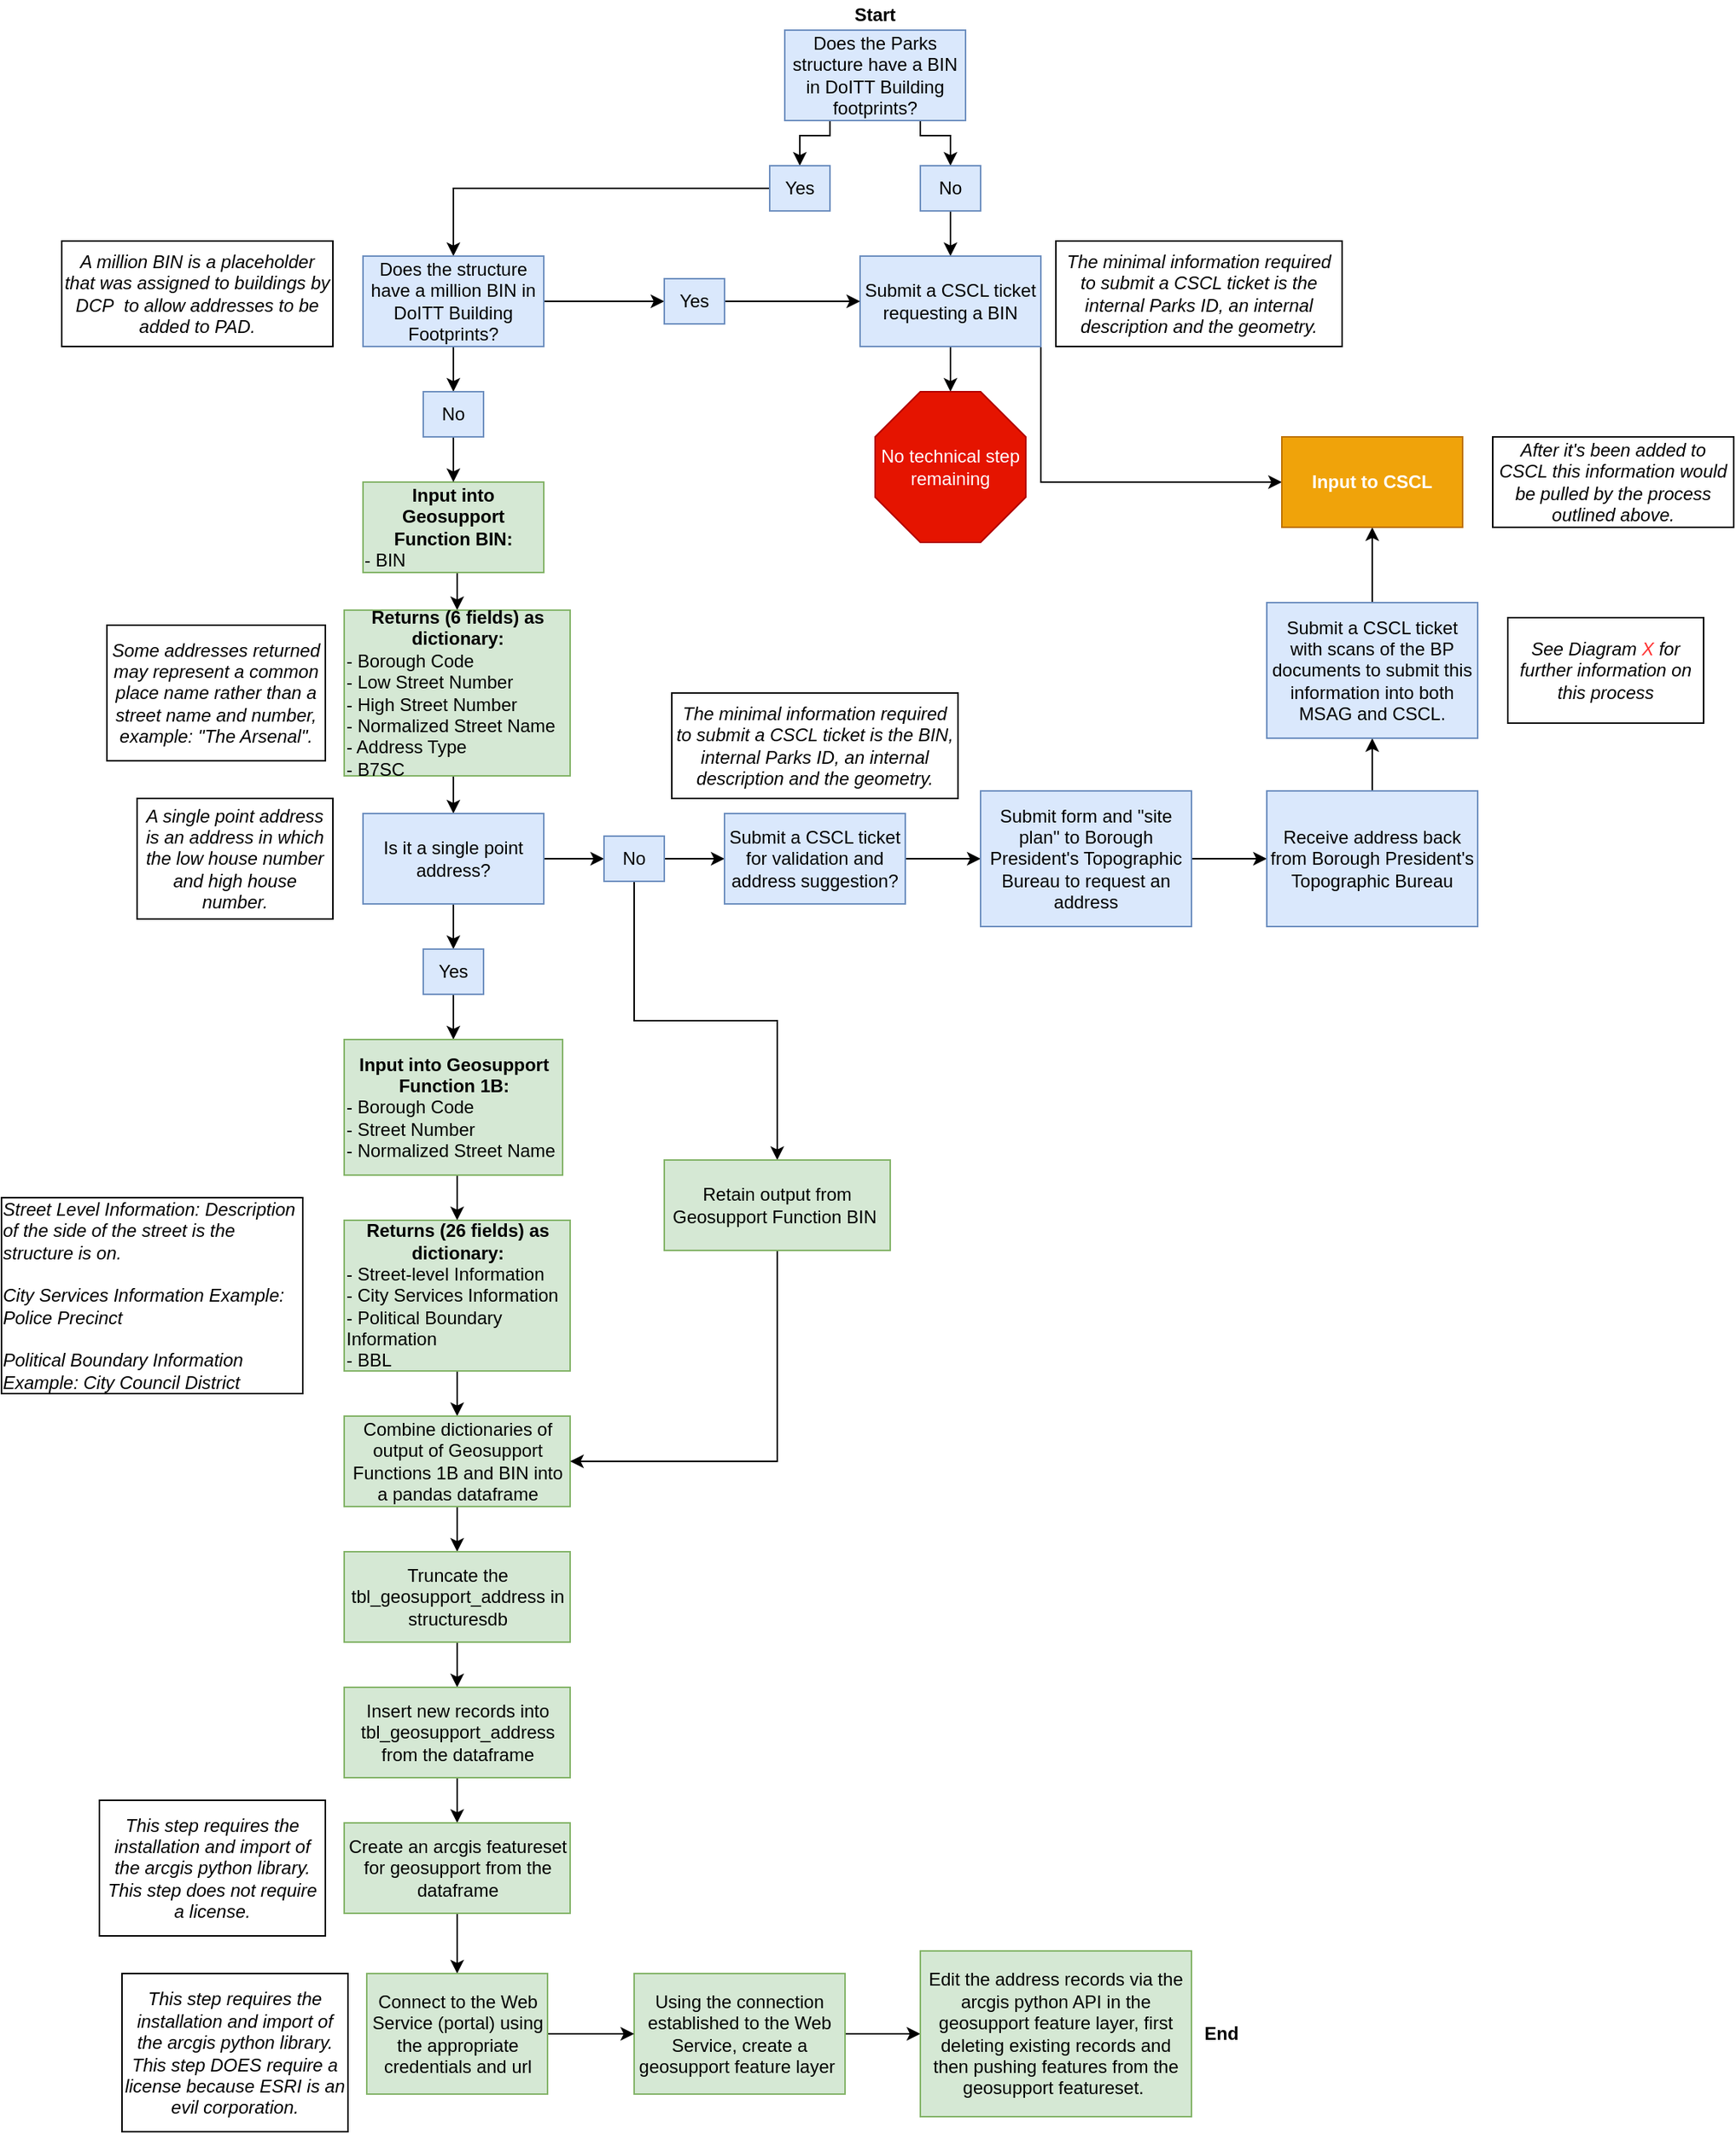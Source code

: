 <mxfile version="13.6.4" type="github">
  <diagram id="P0ZCVF98Ue42GssgXytQ" name="Page-1">
    <mxGraphModel dx="2272" dy="794" grid="1" gridSize="10" guides="1" tooltips="1" connect="1" arrows="1" fold="1" page="1" pageScale="1" pageWidth="850" pageHeight="1100" math="0" shadow="0">
      <root>
        <mxCell id="0" />
        <mxCell id="1" parent="0" />
        <mxCell id="Gs7SRbzFLweDe3SecU4g-5" style="edgeStyle=orthogonalEdgeStyle;rounded=0;orthogonalLoop=1;jettySize=auto;html=1;exitX=0.25;exitY=1;exitDx=0;exitDy=0;entryX=0.5;entryY=0;entryDx=0;entryDy=0;" parent="1" source="Gs7SRbzFLweDe3SecU4g-1" target="Gs7SRbzFLweDe3SecU4g-3" edge="1">
          <mxGeometry relative="1" as="geometry">
            <Array as="points">
              <mxPoint x="310" y="140" />
              <mxPoint x="290" y="140" />
            </Array>
          </mxGeometry>
        </mxCell>
        <mxCell id="Gs7SRbzFLweDe3SecU4g-6" style="edgeStyle=orthogonalEdgeStyle;rounded=0;orthogonalLoop=1;jettySize=auto;html=1;exitX=0.75;exitY=1;exitDx=0;exitDy=0;entryX=0.5;entryY=0;entryDx=0;entryDy=0;" parent="1" source="Gs7SRbzFLweDe3SecU4g-1" target="Gs7SRbzFLweDe3SecU4g-4" edge="1">
          <mxGeometry relative="1" as="geometry">
            <Array as="points">
              <mxPoint x="370" y="140" />
              <mxPoint x="390" y="140" />
            </Array>
          </mxGeometry>
        </mxCell>
        <mxCell id="Gs7SRbzFLweDe3SecU4g-1" value="Does the Parks structure have a BIN in DoITT Building footprints?" style="rounded=0;whiteSpace=wrap;html=1;fillColor=#dae8fc;strokeColor=#6c8ebf;" parent="1" vertex="1">
          <mxGeometry x="280" y="70" width="120" height="60" as="geometry" />
        </mxCell>
        <mxCell id="Gs7SRbzFLweDe3SecU4g-24" style="edgeStyle=orthogonalEdgeStyle;rounded=0;orthogonalLoop=1;jettySize=auto;html=1;exitX=0.5;exitY=1;exitDx=0;exitDy=0;entryX=0.5;entryY=0;entryDx=0;entryDy=0;" parent="1" source="Gs7SRbzFLweDe3SecU4g-2" target="Gs7SRbzFLweDe3SecU4g-23" edge="1">
          <mxGeometry relative="1" as="geometry" />
        </mxCell>
        <mxCell id="Gs7SRbzFLweDe3SecU4g-2" value="&lt;b&gt;Input&amp;nbsp;into Geosupport Function BIN:&lt;br&gt;&lt;div style=&quot;text-align: left&quot;&gt;&lt;span style=&quot;font-weight: normal&quot;&gt;- BIN&lt;/span&gt;&lt;/div&gt;&lt;/b&gt;" style="rounded=0;whiteSpace=wrap;html=1;fillColor=#d5e8d4;strokeColor=#82b366;" parent="1" vertex="1">
          <mxGeometry y="370" width="120" height="60" as="geometry" />
        </mxCell>
        <mxCell id="Gs7SRbzFLweDe3SecU4g-16" style="edgeStyle=orthogonalEdgeStyle;rounded=0;orthogonalLoop=1;jettySize=auto;html=1;exitX=0;exitY=0.5;exitDx=0;exitDy=0;" parent="1" source="Gs7SRbzFLweDe3SecU4g-3" target="Gs7SRbzFLweDe3SecU4g-14" edge="1">
          <mxGeometry relative="1" as="geometry" />
        </mxCell>
        <mxCell id="Gs7SRbzFLweDe3SecU4g-3" value="Yes" style="rounded=0;whiteSpace=wrap;html=1;fillColor=#dae8fc;strokeColor=#6c8ebf;" parent="1" vertex="1">
          <mxGeometry x="270" y="160" width="40" height="30" as="geometry" />
        </mxCell>
        <mxCell id="Gs7SRbzFLweDe3SecU4g-12" style="edgeStyle=orthogonalEdgeStyle;rounded=0;orthogonalLoop=1;jettySize=auto;html=1;exitX=0.5;exitY=1;exitDx=0;exitDy=0;entryX=0.5;entryY=0;entryDx=0;entryDy=0;" parent="1" source="Gs7SRbzFLweDe3SecU4g-4" target="Gs7SRbzFLweDe3SecU4g-7" edge="1">
          <mxGeometry relative="1" as="geometry" />
        </mxCell>
        <mxCell id="Gs7SRbzFLweDe3SecU4g-4" value="No" style="rounded=0;whiteSpace=wrap;html=1;fillColor=#dae8fc;strokeColor=#6c8ebf;" parent="1" vertex="1">
          <mxGeometry x="370" y="160" width="40" height="30" as="geometry" />
        </mxCell>
        <mxCell id="Gs7SRbzFLweDe3SecU4g-13" style="edgeStyle=orthogonalEdgeStyle;rounded=0;orthogonalLoop=1;jettySize=auto;html=1;exitX=0.5;exitY=1;exitDx=0;exitDy=0;entryX=0.5;entryY=0;entryDx=0;entryDy=0;entryPerimeter=0;" parent="1" source="Gs7SRbzFLweDe3SecU4g-7" target="Gs7SRbzFLweDe3SecU4g-9" edge="1">
          <mxGeometry relative="1" as="geometry" />
        </mxCell>
        <mxCell id="Gs7SRbzFLweDe3SecU4g-66" style="edgeStyle=orthogonalEdgeStyle;rounded=0;orthogonalLoop=1;jettySize=auto;html=1;exitX=0.75;exitY=1;exitDx=0;exitDy=0;entryX=0;entryY=0.5;entryDx=0;entryDy=0;" parent="1" source="Gs7SRbzFLweDe3SecU4g-7" target="Gs7SRbzFLweDe3SecU4g-64" edge="1">
          <mxGeometry relative="1" as="geometry">
            <Array as="points">
              <mxPoint x="450" y="280" />
              <mxPoint x="450" y="370" />
            </Array>
          </mxGeometry>
        </mxCell>
        <mxCell id="Gs7SRbzFLweDe3SecU4g-7" value="Submit a CSCL ticket requesting a BIN" style="rounded=0;whiteSpace=wrap;html=1;fillColor=#dae8fc;strokeColor=#6c8ebf;" parent="1" vertex="1">
          <mxGeometry x="330" y="220" width="120" height="60" as="geometry" />
        </mxCell>
        <mxCell id="Gs7SRbzFLweDe3SecU4g-9" value="No technical step remaining" style="whiteSpace=wrap;html=1;shape=mxgraph.basic.octagon2;align=center;verticalAlign=middle;dx=15;fillColor=#e51400;strokeColor=#B20000;fontColor=#ffffff;" parent="1" vertex="1">
          <mxGeometry x="340" y="310" width="100" height="100" as="geometry" />
        </mxCell>
        <mxCell id="Gs7SRbzFLweDe3SecU4g-11" value="&lt;i&gt;The minimal information required to submit a CSCL ticket is the internal Parks ID, an internal description and the geometry.&lt;/i&gt;" style="rounded=0;whiteSpace=wrap;html=1;" parent="1" vertex="1">
          <mxGeometry x="460" y="210" width="190" height="70" as="geometry" />
        </mxCell>
        <mxCell id="Gs7SRbzFLweDe3SecU4g-18" style="edgeStyle=orthogonalEdgeStyle;rounded=0;orthogonalLoop=1;jettySize=auto;html=1;exitX=1;exitY=0.5;exitDx=0;exitDy=0;entryX=0;entryY=0.5;entryDx=0;entryDy=0;" parent="1" source="Gs7SRbzFLweDe3SecU4g-14" target="Gs7SRbzFLweDe3SecU4g-17" edge="1">
          <mxGeometry relative="1" as="geometry" />
        </mxCell>
        <mxCell id="Gs7SRbzFLweDe3SecU4g-21" style="edgeStyle=orthogonalEdgeStyle;rounded=0;orthogonalLoop=1;jettySize=auto;html=1;exitX=0.5;exitY=1;exitDx=0;exitDy=0;entryX=0.5;entryY=0;entryDx=0;entryDy=0;" parent="1" source="Gs7SRbzFLweDe3SecU4g-14" target="Gs7SRbzFLweDe3SecU4g-20" edge="1">
          <mxGeometry relative="1" as="geometry" />
        </mxCell>
        <mxCell id="Gs7SRbzFLweDe3SecU4g-14" value="Does the structure have a million BIN in DoITT Building Footprints?" style="rounded=0;whiteSpace=wrap;html=1;fillColor=#dae8fc;strokeColor=#6c8ebf;" parent="1" vertex="1">
          <mxGeometry y="220" width="120" height="60" as="geometry" />
        </mxCell>
        <mxCell id="Gs7SRbzFLweDe3SecU4g-15" value="&lt;i&gt;A million BIN is a placeholder that was assigned to buildings by DCP&amp;nbsp; to allow addresses to be added to PAD.&lt;/i&gt;" style="rounded=0;whiteSpace=wrap;html=1;" parent="1" vertex="1">
          <mxGeometry x="-200" y="210" width="180" height="70" as="geometry" />
        </mxCell>
        <mxCell id="Gs7SRbzFLweDe3SecU4g-19" style="edgeStyle=orthogonalEdgeStyle;rounded=0;orthogonalLoop=1;jettySize=auto;html=1;exitX=1;exitY=0.5;exitDx=0;exitDy=0;entryX=0;entryY=0.5;entryDx=0;entryDy=0;" parent="1" source="Gs7SRbzFLweDe3SecU4g-17" target="Gs7SRbzFLweDe3SecU4g-7" edge="1">
          <mxGeometry relative="1" as="geometry" />
        </mxCell>
        <mxCell id="Gs7SRbzFLweDe3SecU4g-17" value="Yes" style="rounded=0;whiteSpace=wrap;html=1;fillColor=#dae8fc;strokeColor=#6c8ebf;" parent="1" vertex="1">
          <mxGeometry x="200" y="235" width="40" height="30" as="geometry" />
        </mxCell>
        <mxCell id="Gs7SRbzFLweDe3SecU4g-22" style="edgeStyle=orthogonalEdgeStyle;rounded=0;orthogonalLoop=1;jettySize=auto;html=1;exitX=0.5;exitY=1;exitDx=0;exitDy=0;entryX=0.5;entryY=0;entryDx=0;entryDy=0;" parent="1" source="Gs7SRbzFLweDe3SecU4g-20" target="Gs7SRbzFLweDe3SecU4g-2" edge="1">
          <mxGeometry relative="1" as="geometry" />
        </mxCell>
        <mxCell id="Gs7SRbzFLweDe3SecU4g-20" value="No" style="rounded=0;whiteSpace=wrap;html=1;fillColor=#dae8fc;strokeColor=#6c8ebf;" parent="1" vertex="1">
          <mxGeometry x="40" y="310" width="40" height="30" as="geometry" />
        </mxCell>
        <mxCell id="Gs7SRbzFLweDe3SecU4g-28" style="edgeStyle=orthogonalEdgeStyle;rounded=0;orthogonalLoop=1;jettySize=auto;html=1;exitX=0.5;exitY=1;exitDx=0;exitDy=0;entryX=0.5;entryY=0;entryDx=0;entryDy=0;" parent="1" source="Gs7SRbzFLweDe3SecU4g-23" target="Gs7SRbzFLweDe3SecU4g-25" edge="1">
          <mxGeometry relative="1" as="geometry" />
        </mxCell>
        <mxCell id="Gs7SRbzFLweDe3SecU4g-23" value="&lt;b&gt;Returns (6 fields) as dictionary:&lt;/b&gt;&lt;br&gt;&lt;div style=&quot;text-align: left&quot;&gt;&lt;span&gt;- Borough Code&lt;/span&gt;&lt;/div&gt;&lt;div style=&quot;text-align: left&quot;&gt;&lt;span&gt;- Low Street Number&lt;/span&gt;&lt;/div&gt;&lt;div style=&quot;text-align: left&quot;&gt;&lt;span&gt;- High Street Number&lt;/span&gt;&lt;/div&gt;&lt;div style=&quot;text-align: left&quot;&gt;&lt;span&gt;- Normalized Street Name&lt;/span&gt;&lt;/div&gt;&lt;div style=&quot;text-align: left&quot;&gt;&lt;span&gt;- Address Type&lt;/span&gt;&lt;/div&gt;&lt;div style=&quot;text-align: left&quot;&gt;&lt;span&gt;- B7SC&lt;/span&gt;&lt;/div&gt;" style="rounded=0;whiteSpace=wrap;html=1;fillColor=#d5e8d4;strokeColor=#82b366;" parent="1" vertex="1">
          <mxGeometry x="-12.5" y="455" width="150" height="110" as="geometry" />
        </mxCell>
        <mxCell id="Gs7SRbzFLweDe3SecU4g-31" style="edgeStyle=orthogonalEdgeStyle;rounded=0;orthogonalLoop=1;jettySize=auto;html=1;exitX=1;exitY=0.5;exitDx=0;exitDy=0;entryX=0;entryY=0.5;entryDx=0;entryDy=0;" parent="1" source="Gs7SRbzFLweDe3SecU4g-25" target="Gs7SRbzFLweDe3SecU4g-30" edge="1">
          <mxGeometry relative="1" as="geometry" />
        </mxCell>
        <mxCell id="Gs7SRbzFLweDe3SecU4g-37" style="edgeStyle=orthogonalEdgeStyle;rounded=0;orthogonalLoop=1;jettySize=auto;html=1;exitX=0.5;exitY=1;exitDx=0;exitDy=0;entryX=0.5;entryY=0;entryDx=0;entryDy=0;" parent="1" source="Gs7SRbzFLweDe3SecU4g-25" target="Gs7SRbzFLweDe3SecU4g-29" edge="1">
          <mxGeometry relative="1" as="geometry" />
        </mxCell>
        <mxCell id="Gs7SRbzFLweDe3SecU4g-25" value="Is it a single point address?" style="rounded=0;whiteSpace=wrap;html=1;fillColor=#dae8fc;strokeColor=#6c8ebf;" parent="1" vertex="1">
          <mxGeometry y="590" width="120" height="60" as="geometry" />
        </mxCell>
        <mxCell id="Gs7SRbzFLweDe3SecU4g-27" value="&lt;i&gt;A single point address is an address in which the low house number and high house number.&lt;/i&gt;" style="rounded=0;whiteSpace=wrap;html=1;" parent="1" vertex="1">
          <mxGeometry x="-150" y="580" width="130" height="80" as="geometry" />
        </mxCell>
        <mxCell id="Gs7SRbzFLweDe3SecU4g-40" style="edgeStyle=orthogonalEdgeStyle;rounded=0;orthogonalLoop=1;jettySize=auto;html=1;exitX=0.5;exitY=1;exitDx=0;exitDy=0;entryX=0.5;entryY=0;entryDx=0;entryDy=0;" parent="1" source="Gs7SRbzFLweDe3SecU4g-29" target="Gs7SRbzFLweDe3SecU4g-39" edge="1">
          <mxGeometry relative="1" as="geometry" />
        </mxCell>
        <mxCell id="Gs7SRbzFLweDe3SecU4g-29" value="Yes" style="rounded=0;whiteSpace=wrap;html=1;fillColor=#dae8fc;strokeColor=#6c8ebf;" parent="1" vertex="1">
          <mxGeometry x="40" y="680" width="40" height="30" as="geometry" />
        </mxCell>
        <mxCell id="Gs7SRbzFLweDe3SecU4g-34" style="edgeStyle=orthogonalEdgeStyle;rounded=0;orthogonalLoop=1;jettySize=auto;html=1;exitX=1;exitY=0.5;exitDx=0;exitDy=0;entryX=0;entryY=0.5;entryDx=0;entryDy=0;" parent="1" source="Gs7SRbzFLweDe3SecU4g-30" target="Gs7SRbzFLweDe3SecU4g-33" edge="1">
          <mxGeometry relative="1" as="geometry" />
        </mxCell>
        <mxCell id="Gs7SRbzFLweDe3SecU4g-51" style="edgeStyle=orthogonalEdgeStyle;rounded=0;orthogonalLoop=1;jettySize=auto;html=1;exitX=0.5;exitY=1;exitDx=0;exitDy=0;entryX=0.5;entryY=0;entryDx=0;entryDy=0;" parent="1" source="Gs7SRbzFLweDe3SecU4g-30" target="Gs7SRbzFLweDe3SecU4g-50" edge="1">
          <mxGeometry relative="1" as="geometry" />
        </mxCell>
        <mxCell id="Gs7SRbzFLweDe3SecU4g-30" value="No" style="rounded=0;whiteSpace=wrap;html=1;fillColor=#dae8fc;strokeColor=#6c8ebf;" parent="1" vertex="1">
          <mxGeometry x="160" y="605" width="40" height="30" as="geometry" />
        </mxCell>
        <mxCell id="Gs7SRbzFLweDe3SecU4g-36" style="edgeStyle=orthogonalEdgeStyle;rounded=0;orthogonalLoop=1;jettySize=auto;html=1;exitX=1;exitY=0.5;exitDx=0;exitDy=0;entryX=0;entryY=0.5;entryDx=0;entryDy=0;" parent="1" source="Gs7SRbzFLweDe3SecU4g-33" target="Gs7SRbzFLweDe3SecU4g-35" edge="1">
          <mxGeometry relative="1" as="geometry" />
        </mxCell>
        <mxCell id="Gs7SRbzFLweDe3SecU4g-33" value="Submit a CSCL ticket for validation and address suggestion?" style="rounded=0;whiteSpace=wrap;html=1;fillColor=#dae8fc;strokeColor=#6c8ebf;" parent="1" vertex="1">
          <mxGeometry x="240" y="590" width="120" height="60" as="geometry" />
        </mxCell>
        <mxCell id="Gs7SRbzFLweDe3SecU4g-60" style="edgeStyle=orthogonalEdgeStyle;rounded=0;orthogonalLoop=1;jettySize=auto;html=1;exitX=1;exitY=0.5;exitDx=0;exitDy=0;entryX=0;entryY=0.5;entryDx=0;entryDy=0;" parent="1" source="Gs7SRbzFLweDe3SecU4g-35" target="Gs7SRbzFLweDe3SecU4g-58" edge="1">
          <mxGeometry relative="1" as="geometry" />
        </mxCell>
        <mxCell id="Gs7SRbzFLweDe3SecU4g-35" value="Submit form and &quot;site plan&quot; to Borough President&#39;s Topographic Bureau to request an address" style="rounded=0;whiteSpace=wrap;html=1;fillColor=#dae8fc;strokeColor=#6c8ebf;" parent="1" vertex="1">
          <mxGeometry x="410" y="575" width="140" height="90" as="geometry" />
        </mxCell>
        <mxCell id="Gs7SRbzFLweDe3SecU4g-42" style="edgeStyle=orthogonalEdgeStyle;rounded=0;orthogonalLoop=1;jettySize=auto;html=1;exitX=0.5;exitY=1;exitDx=0;exitDy=0;entryX=0.5;entryY=0;entryDx=0;entryDy=0;" parent="1" source="Gs7SRbzFLweDe3SecU4g-39" target="Gs7SRbzFLweDe3SecU4g-41" edge="1">
          <mxGeometry relative="1" as="geometry" />
        </mxCell>
        <mxCell id="Gs7SRbzFLweDe3SecU4g-39" value="&lt;b&gt;Input&amp;nbsp;into Geosupport Function 1B:&lt;br&gt;&lt;div style=&quot;text-align: left&quot;&gt;&lt;span style=&quot;font-weight: normal&quot;&gt;- Borough Code&lt;/span&gt;&lt;/div&gt;&lt;/b&gt;&lt;div style=&quot;text-align: left&quot;&gt;&lt;span&gt;- Street Number&amp;nbsp;&lt;/span&gt;&lt;/div&gt;&lt;div style=&quot;text-align: left&quot;&gt;&lt;span&gt;- Normalized Street Name&amp;nbsp;&lt;/span&gt;&lt;/div&gt;" style="rounded=0;whiteSpace=wrap;html=1;fillColor=#d5e8d4;strokeColor=#82b366;" parent="1" vertex="1">
          <mxGeometry x="-12.5" y="740" width="145" height="90" as="geometry" />
        </mxCell>
        <mxCell id="Gs7SRbzFLweDe3SecU4g-45" style="edgeStyle=orthogonalEdgeStyle;rounded=0;orthogonalLoop=1;jettySize=auto;html=1;exitX=0.5;exitY=1;exitDx=0;exitDy=0;entryX=0.5;entryY=0;entryDx=0;entryDy=0;" parent="1" source="Gs7SRbzFLweDe3SecU4g-41" target="Gs7SRbzFLweDe3SecU4g-44" edge="1">
          <mxGeometry relative="1" as="geometry" />
        </mxCell>
        <mxCell id="Gs7SRbzFLweDe3SecU4g-41" value="&lt;b&gt;Returns (26 fields) as dictionary:&lt;/b&gt;&lt;br&gt;&lt;div style=&quot;text-align: left&quot;&gt;- Street-level Information&lt;/div&gt;&lt;div style=&quot;text-align: left&quot;&gt;&lt;span&gt;- City Services Information&lt;/span&gt;&lt;/div&gt;&lt;div style=&quot;text-align: left&quot;&gt;&lt;span&gt;- Political Boundary Information&lt;/span&gt;&lt;/div&gt;&lt;div style=&quot;text-align: left&quot;&gt;&lt;span&gt;- BBL&lt;/span&gt;&lt;/div&gt;" style="rounded=0;whiteSpace=wrap;html=1;fillColor=#d5e8d4;strokeColor=#82b366;" parent="1" vertex="1">
          <mxGeometry x="-12.5" y="860" width="150" height="100" as="geometry" />
        </mxCell>
        <mxCell id="Gs7SRbzFLweDe3SecU4g-43" value="&lt;div style=&quot;text-align: left&quot;&gt;&lt;i&gt;Street Level Information: Description of the side of the street is the structure is on.&lt;/i&gt;&lt;/div&gt;&lt;div style=&quot;text-align: left&quot;&gt;&lt;i&gt;&lt;br&gt;&lt;/i&gt;&lt;/div&gt;&lt;i&gt;&lt;div style=&quot;text-align: left&quot;&gt;&lt;i&gt;City Services Information Example: Police Precinct&lt;/i&gt;&lt;/div&gt;&lt;div style=&quot;text-align: left&quot;&gt;&lt;i&gt;&lt;br&gt;&lt;/i&gt;&lt;/div&gt;&lt;div style=&quot;text-align: left&quot;&gt;&lt;i&gt;Political Boundary Information Example: City Council District&lt;/i&gt;&lt;/div&gt;&lt;/i&gt;" style="rounded=0;whiteSpace=wrap;html=1;" parent="1" vertex="1">
          <mxGeometry x="-240" y="845" width="200" height="130" as="geometry" />
        </mxCell>
        <mxCell id="tZ_wKGBnpRw-W45_TZeo-3" style="edgeStyle=orthogonalEdgeStyle;rounded=0;orthogonalLoop=1;jettySize=auto;html=1;exitX=0.5;exitY=1;exitDx=0;exitDy=0;entryX=0.5;entryY=0;entryDx=0;entryDy=0;" edge="1" parent="1" source="Gs7SRbzFLweDe3SecU4g-44" target="tZ_wKGBnpRw-W45_TZeo-2">
          <mxGeometry relative="1" as="geometry" />
        </mxCell>
        <mxCell id="Gs7SRbzFLweDe3SecU4g-44" value="Combine dictionaries of output of Geosupport Functions 1B and BIN into a pandas dataframe" style="rounded=0;whiteSpace=wrap;html=1;fillColor=#d5e8d4;strokeColor=#82b366;" parent="1" vertex="1">
          <mxGeometry x="-12.5" y="990" width="150" height="60" as="geometry" />
        </mxCell>
        <mxCell id="Gs7SRbzFLweDe3SecU4g-52" style="edgeStyle=orthogonalEdgeStyle;rounded=0;orthogonalLoop=1;jettySize=auto;html=1;exitX=0.5;exitY=1;exitDx=0;exitDy=0;entryX=1;entryY=0.5;entryDx=0;entryDy=0;" parent="1" source="Gs7SRbzFLweDe3SecU4g-50" target="Gs7SRbzFLweDe3SecU4g-44" edge="1">
          <mxGeometry relative="1" as="geometry" />
        </mxCell>
        <mxCell id="Gs7SRbzFLweDe3SecU4g-50" value="Retain output from Geosupport Function BIN&amp;nbsp;" style="rounded=0;whiteSpace=wrap;html=1;fillColor=#d5e8d4;strokeColor=#82b366;" parent="1" vertex="1">
          <mxGeometry x="200" y="820" width="150" height="60" as="geometry" />
        </mxCell>
        <mxCell id="Gs7SRbzFLweDe3SecU4g-55" value="&lt;b&gt;End&lt;/b&gt;" style="text;html=1;strokeColor=none;fillColor=none;align=center;verticalAlign=middle;whiteSpace=wrap;rounded=0;" parent="1" vertex="1">
          <mxGeometry x="550" y="1390" width="40" height="20" as="geometry" />
        </mxCell>
        <mxCell id="Gs7SRbzFLweDe3SecU4g-56" value="&lt;b&gt;Start&lt;/b&gt;" style="text;html=1;strokeColor=none;fillColor=none;align=center;verticalAlign=middle;whiteSpace=wrap;rounded=0;" parent="1" vertex="1">
          <mxGeometry x="320" y="50" width="40" height="20" as="geometry" />
        </mxCell>
        <mxCell id="Gs7SRbzFLweDe3SecU4g-57" value="&lt;i&gt;The minimal information required to submit a CSCL ticket is the BIN, internal Parks ID, an internal description and the geometry.&lt;/i&gt;" style="rounded=0;whiteSpace=wrap;html=1;" parent="1" vertex="1">
          <mxGeometry x="205" y="510" width="190" height="70" as="geometry" />
        </mxCell>
        <mxCell id="Gs7SRbzFLweDe3SecU4g-62" style="edgeStyle=orthogonalEdgeStyle;rounded=0;orthogonalLoop=1;jettySize=auto;html=1;exitX=0.5;exitY=0;exitDx=0;exitDy=0;entryX=0.5;entryY=1;entryDx=0;entryDy=0;" parent="1" source="Gs7SRbzFLweDe3SecU4g-58" target="Gs7SRbzFLweDe3SecU4g-59" edge="1">
          <mxGeometry relative="1" as="geometry" />
        </mxCell>
        <mxCell id="Gs7SRbzFLweDe3SecU4g-58" value="Receive address back from Borough President&#39;s Topographic Bureau" style="rounded=0;whiteSpace=wrap;html=1;fillColor=#dae8fc;strokeColor=#6c8ebf;" parent="1" vertex="1">
          <mxGeometry x="600" y="575" width="140" height="90" as="geometry" />
        </mxCell>
        <mxCell id="Gs7SRbzFLweDe3SecU4g-65" style="edgeStyle=orthogonalEdgeStyle;rounded=0;orthogonalLoop=1;jettySize=auto;html=1;exitX=0.5;exitY=0;exitDx=0;exitDy=0;entryX=0.5;entryY=1;entryDx=0;entryDy=0;" parent="1" source="Gs7SRbzFLweDe3SecU4g-59" target="Gs7SRbzFLweDe3SecU4g-64" edge="1">
          <mxGeometry relative="1" as="geometry" />
        </mxCell>
        <mxCell id="Gs7SRbzFLweDe3SecU4g-59" value="Submit a CSCL ticket with scans of the BP documents to submit this information into both MSAG and CSCL." style="rounded=0;whiteSpace=wrap;html=1;fillColor=#dae8fc;strokeColor=#6c8ebf;" parent="1" vertex="1">
          <mxGeometry x="600" y="450" width="140" height="90" as="geometry" />
        </mxCell>
        <mxCell id="Gs7SRbzFLweDe3SecU4g-63" value="&lt;i&gt;See Diagram &lt;font color=&quot;#ff3333&quot;&gt;X&lt;/font&gt; for further information on this process&lt;/i&gt;" style="rounded=0;whiteSpace=wrap;html=1;" parent="1" vertex="1">
          <mxGeometry x="760" y="460" width="130" height="70" as="geometry" />
        </mxCell>
        <mxCell id="Gs7SRbzFLweDe3SecU4g-64" value="&lt;b&gt;Input&amp;nbsp;to CSCL&lt;br&gt;&lt;/b&gt;" style="rounded=0;whiteSpace=wrap;html=1;fillColor=#f0a30a;strokeColor=#BD7000;fontColor=#ffffff;" parent="1" vertex="1">
          <mxGeometry x="610" y="340" width="120" height="60" as="geometry" />
        </mxCell>
        <mxCell id="Gs7SRbzFLweDe3SecU4g-68" value="&lt;i&gt;After it&#39;s been added to CSCL this information would be pulled by the process outlined above.&lt;/i&gt;" style="rounded=0;whiteSpace=wrap;html=1;" parent="1" vertex="1">
          <mxGeometry x="750" y="340" width="160" height="60" as="geometry" />
        </mxCell>
        <mxCell id="Gs7SRbzFLweDe3SecU4g-69" value="&lt;i&gt;Some addresses returned may represent a common place name rather than a street name and number, example: &quot;The Arsenal&quot;.&lt;/i&gt;" style="rounded=0;whiteSpace=wrap;html=1;" parent="1" vertex="1">
          <mxGeometry x="-170" y="465" width="145" height="90" as="geometry" />
        </mxCell>
        <mxCell id="tZ_wKGBnpRw-W45_TZeo-5" value="" style="edgeStyle=orthogonalEdgeStyle;rounded=0;orthogonalLoop=1;jettySize=auto;html=1;" edge="1" parent="1" source="tZ_wKGBnpRw-W45_TZeo-2" target="tZ_wKGBnpRw-W45_TZeo-4">
          <mxGeometry relative="1" as="geometry" />
        </mxCell>
        <mxCell id="tZ_wKGBnpRw-W45_TZeo-2" value="Truncate the tbl_geosupport_address in structuresdb" style="rounded=0;whiteSpace=wrap;html=1;fillColor=#d5e8d4;strokeColor=#82b366;" vertex="1" parent="1">
          <mxGeometry x="-12.5" y="1080" width="150" height="60" as="geometry" />
        </mxCell>
        <mxCell id="tZ_wKGBnpRw-W45_TZeo-10" value="" style="edgeStyle=orthogonalEdgeStyle;rounded=0;orthogonalLoop=1;jettySize=auto;html=1;" edge="1" parent="1" source="tZ_wKGBnpRw-W45_TZeo-4" target="tZ_wKGBnpRw-W45_TZeo-9">
          <mxGeometry relative="1" as="geometry" />
        </mxCell>
        <mxCell id="tZ_wKGBnpRw-W45_TZeo-4" value="Insert new records into tbl_geosupport_address from the dataframe" style="rounded=0;whiteSpace=wrap;html=1;fillColor=#d5e8d4;strokeColor=#82b366;" vertex="1" parent="1">
          <mxGeometry x="-12.5" y="1170" width="150" height="60" as="geometry" />
        </mxCell>
        <mxCell id="tZ_wKGBnpRw-W45_TZeo-7" value="&lt;i&gt;This step requires the installation and import of the arcgis python library. This step does not require a license.&lt;/i&gt;" style="rounded=0;whiteSpace=wrap;html=1;" vertex="1" parent="1">
          <mxGeometry x="-175" y="1245" width="150" height="90" as="geometry" />
        </mxCell>
        <mxCell id="tZ_wKGBnpRw-W45_TZeo-12" style="edgeStyle=orthogonalEdgeStyle;rounded=0;orthogonalLoop=1;jettySize=auto;html=1;exitX=0.5;exitY=1;exitDx=0;exitDy=0;entryX=0.5;entryY=0;entryDx=0;entryDy=0;" edge="1" parent="1" source="tZ_wKGBnpRw-W45_TZeo-9">
          <mxGeometry relative="1" as="geometry">
            <mxPoint x="62.5" y="1360" as="targetPoint" />
          </mxGeometry>
        </mxCell>
        <mxCell id="tZ_wKGBnpRw-W45_TZeo-9" value="Create an arcgis featureset for geosupport from the dataframe" style="rounded=0;whiteSpace=wrap;html=1;fillColor=#d5e8d4;strokeColor=#82b366;" vertex="1" parent="1">
          <mxGeometry x="-12.5" y="1260" width="150" height="60" as="geometry" />
        </mxCell>
        <mxCell id="tZ_wKGBnpRw-W45_TZeo-18" value="" style="edgeStyle=orthogonalEdgeStyle;rounded=0;orthogonalLoop=1;jettySize=auto;html=1;" edge="1" parent="1" source="tZ_wKGBnpRw-W45_TZeo-13" target="tZ_wKGBnpRw-W45_TZeo-17">
          <mxGeometry relative="1" as="geometry" />
        </mxCell>
        <mxCell id="tZ_wKGBnpRw-W45_TZeo-13" value="Using the connection established to the Web Service, create a geosupport feature layer&amp;nbsp;" style="rounded=0;whiteSpace=wrap;html=1;fillColor=#d5e8d4;strokeColor=#82b366;" vertex="1" parent="1">
          <mxGeometry x="180" y="1360" width="140" height="80" as="geometry" />
        </mxCell>
        <mxCell id="tZ_wKGBnpRw-W45_TZeo-15" value="" style="edgeStyle=orthogonalEdgeStyle;rounded=0;orthogonalLoop=1;jettySize=auto;html=1;" edge="1" parent="1" source="tZ_wKGBnpRw-W45_TZeo-14" target="tZ_wKGBnpRw-W45_TZeo-13">
          <mxGeometry relative="1" as="geometry" />
        </mxCell>
        <mxCell id="tZ_wKGBnpRw-W45_TZeo-14" value="Connect to the Web Service (portal) using the appropriate credentials and url" style="rounded=0;whiteSpace=wrap;html=1;fillColor=#d5e8d4;strokeColor=#82b366;" vertex="1" parent="1">
          <mxGeometry x="2.5" y="1360" width="120" height="80" as="geometry" />
        </mxCell>
        <mxCell id="tZ_wKGBnpRw-W45_TZeo-17" value="Edit the address records via the arcgis python API in the geosupport feature layer, first deleting existing records and then pushing features from the geosupport featureset.&amp;nbsp;" style="rounded=0;whiteSpace=wrap;html=1;fillColor=#d5e8d4;strokeColor=#82b366;" vertex="1" parent="1">
          <mxGeometry x="370" y="1345" width="180" height="110" as="geometry" />
        </mxCell>
        <mxCell id="tZ_wKGBnpRw-W45_TZeo-19" value="&lt;i&gt;This step requires the installation and import of the arcgis python library. This step DOES require a license because ESRI is an evil corporation.&lt;/i&gt;" style="rounded=0;whiteSpace=wrap;html=1;" vertex="1" parent="1">
          <mxGeometry x="-160" y="1360" width="150" height="105" as="geometry" />
        </mxCell>
      </root>
    </mxGraphModel>
  </diagram>
</mxfile>

